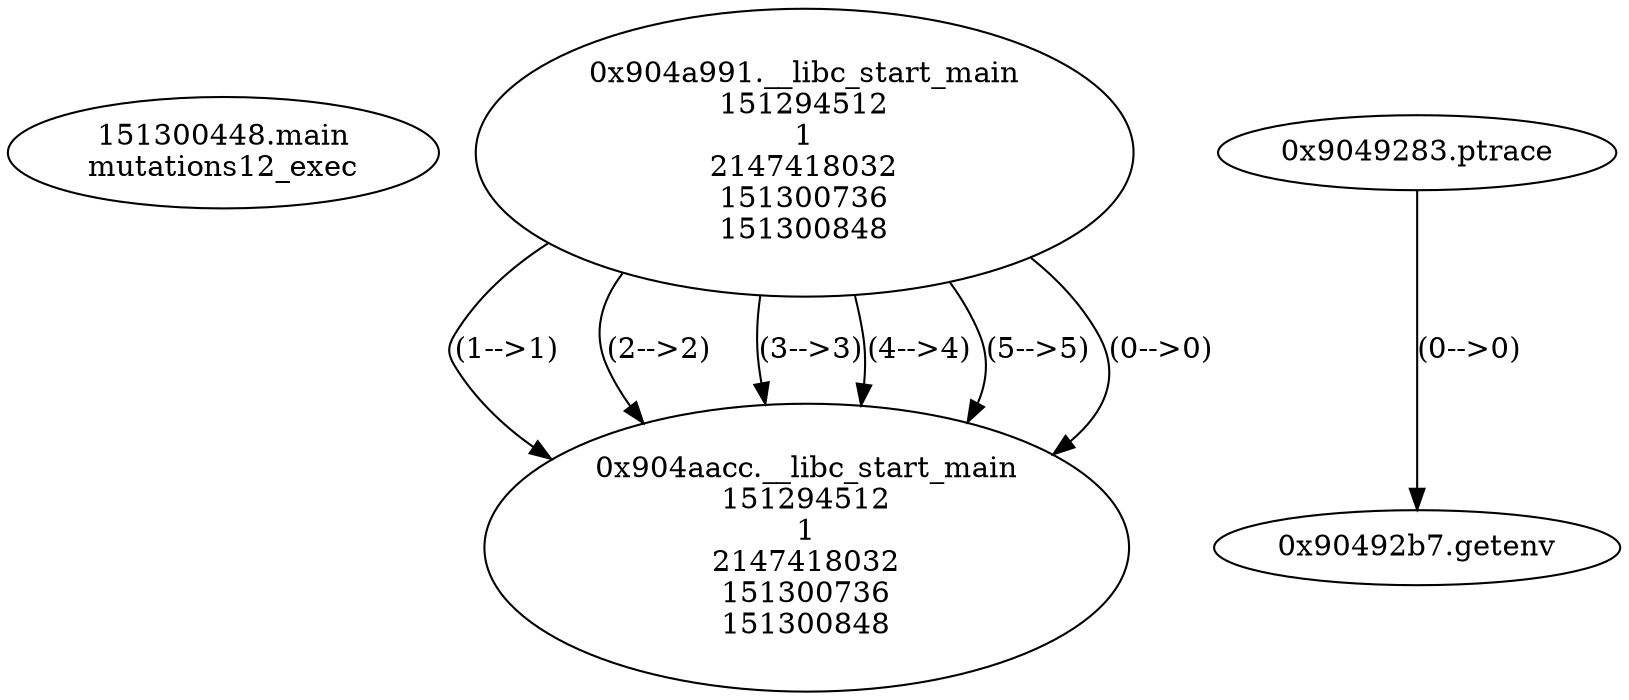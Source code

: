 // Global SCDG with merge call
digraph {
	0 [label="151300448.main
mutations12_exec"]
	1 [label="0x904a991.__libc_start_main
151294512
1
2147418032
151300736
151300848"]
	2 [label="0x904aacc.__libc_start_main
151294512
1
2147418032
151300736
151300848"]
	1 -> 2 [label="(1-->1)"]
	1 -> 2 [label="(2-->2)"]
	1 -> 2 [label="(3-->3)"]
	1 -> 2 [label="(4-->4)"]
	1 -> 2 [label="(5-->5)"]
	1 -> 2 [label="(0-->0)"]
	3 [label="0x9049283.ptrace
"]
	4 [label="0x90492b7.getenv
"]
	3 -> 4 [label="(0-->0)"]
}
